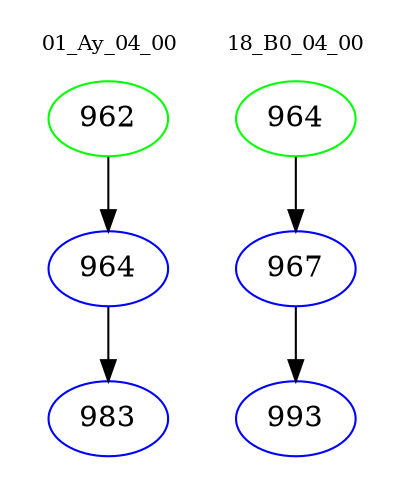 digraph{
subgraph cluster_0 {
color = white
label = "01_Ay_04_00";
fontsize=10;
T0_962 [label="962", color="green"]
T0_962 -> T0_964 [color="black"]
T0_964 [label="964", color="blue"]
T0_964 -> T0_983 [color="black"]
T0_983 [label="983", color="blue"]
}
subgraph cluster_1 {
color = white
label = "18_B0_04_00";
fontsize=10;
T1_964 [label="964", color="green"]
T1_964 -> T1_967 [color="black"]
T1_967 [label="967", color="blue"]
T1_967 -> T1_993 [color="black"]
T1_993 [label="993", color="blue"]
}
}
